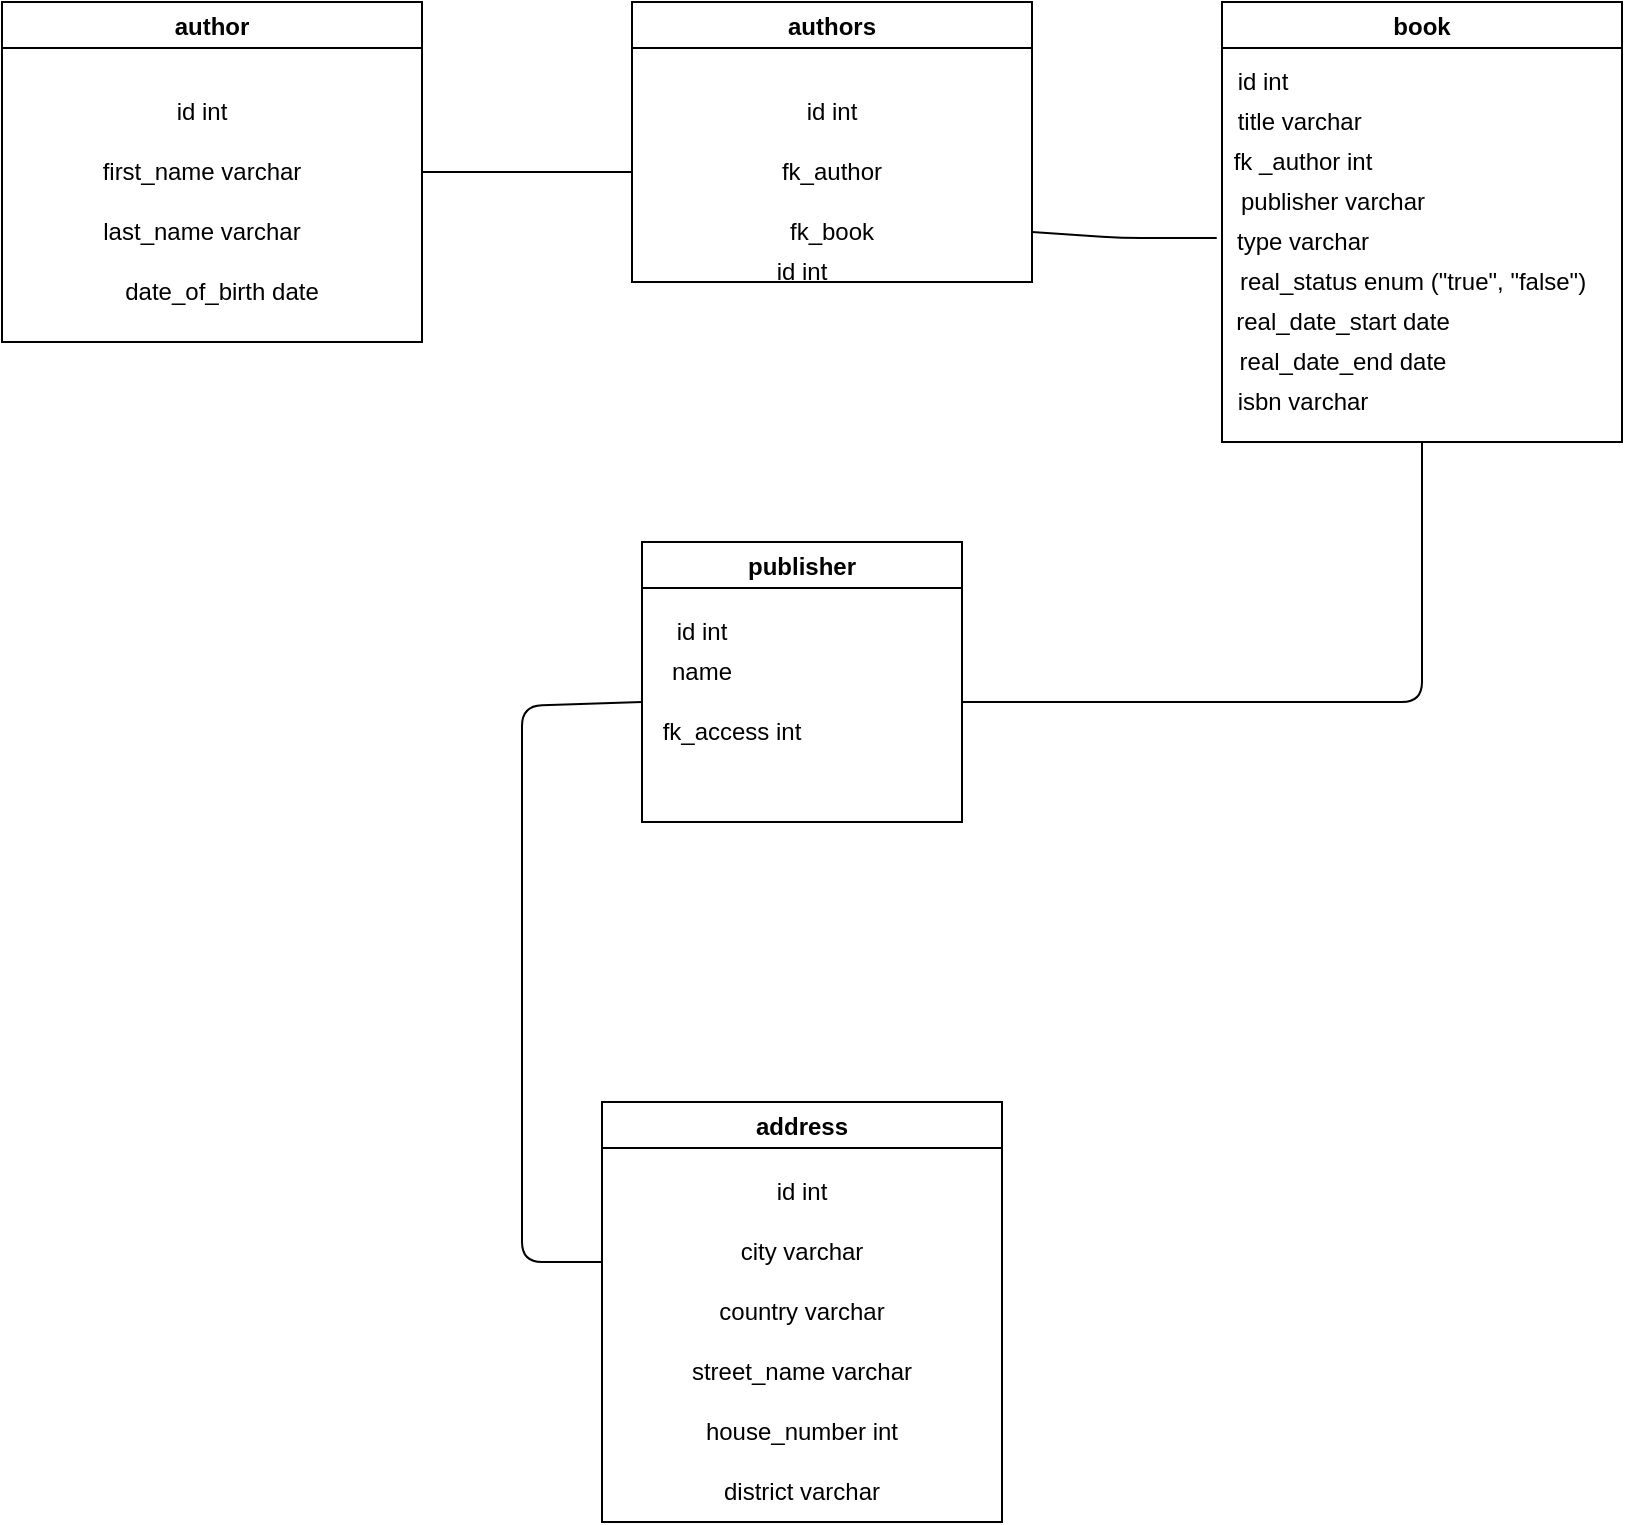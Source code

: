 <mxfile>
    <diagram id="Tr8XEaFVft_803PM-nHQ" name="Page-1">
        <mxGraphModel dx="1527" dy="1155" grid="1" gridSize="10" guides="1" tooltips="1" connect="1" arrows="1" fold="1" page="1" pageScale="1" pageWidth="850" pageHeight="1100" math="0" shadow="0">
            <root>
                <mxCell id="0"/>
                <mxCell id="1" parent="0"/>
                <mxCell id="12" value="book" style="swimlane;" vertex="1" parent="1">
                    <mxGeometry x="620" y="50" width="200" height="220" as="geometry"/>
                </mxCell>
                <mxCell id="13" value="id int" style="text;html=1;align=center;verticalAlign=middle;resizable=0;points=[];autosize=1;strokeColor=none;fillColor=none;" vertex="1" parent="12">
                    <mxGeometry y="30" width="40" height="20" as="geometry"/>
                </mxCell>
                <mxCell id="21" value="real_date_start date" style="text;html=1;align=center;verticalAlign=middle;resizable=0;points=[];autosize=1;strokeColor=none;fillColor=none;" vertex="1" parent="12">
                    <mxGeometry y="150" width="120" height="20" as="geometry"/>
                </mxCell>
                <mxCell id="20" value="type varchar" style="text;html=1;align=center;verticalAlign=middle;resizable=0;points=[];autosize=1;strokeColor=none;fillColor=none;" vertex="1" parent="12">
                    <mxGeometry y="110" width="80" height="20" as="geometry"/>
                </mxCell>
                <mxCell id="19" value="title varchar&amp;nbsp;" style="text;html=1;align=center;verticalAlign=middle;resizable=0;points=[];autosize=1;strokeColor=none;fillColor=none;" vertex="1" parent="12">
                    <mxGeometry y="50" width="80" height="20" as="geometry"/>
                </mxCell>
                <mxCell id="18" value="real_status enum (&quot;true&quot;, &quot;false&quot;)" style="text;html=1;align=center;verticalAlign=middle;resizable=0;points=[];autosize=1;strokeColor=none;fillColor=none;" vertex="1" parent="12">
                    <mxGeometry y="130" width="190" height="20" as="geometry"/>
                </mxCell>
                <mxCell id="17" value="real_date_end date" style="text;html=1;align=center;verticalAlign=middle;resizable=0;points=[];autosize=1;strokeColor=none;fillColor=none;" vertex="1" parent="12">
                    <mxGeometry y="170" width="120" height="20" as="geometry"/>
                </mxCell>
                <mxCell id="16" value="publisher varchar" style="text;html=1;align=center;verticalAlign=middle;resizable=0;points=[];autosize=1;strokeColor=none;fillColor=none;" vertex="1" parent="12">
                    <mxGeometry y="90" width="110" height="20" as="geometry"/>
                </mxCell>
                <mxCell id="15" value="fk _author int" style="text;html=1;align=center;verticalAlign=middle;resizable=0;points=[];autosize=1;strokeColor=none;fillColor=none;" vertex="1" parent="12">
                    <mxGeometry y="70" width="80" height="20" as="geometry"/>
                </mxCell>
                <mxCell id="27" value="isbn varchar" style="text;html=1;align=center;verticalAlign=middle;resizable=0;points=[];autosize=1;strokeColor=none;fillColor=none;" vertex="1" parent="12">
                    <mxGeometry y="190" width="80" height="20" as="geometry"/>
                </mxCell>
                <mxCell id="28" value="publisher" style="swimlane;" vertex="1" parent="1">
                    <mxGeometry x="330" y="320" width="160" height="140" as="geometry"/>
                </mxCell>
                <mxCell id="29" value="id int" style="text;html=1;strokeColor=none;fillColor=none;align=center;verticalAlign=middle;whiteSpace=wrap;rounded=0;" vertex="1" parent="28">
                    <mxGeometry y="30" width="60" height="30" as="geometry"/>
                </mxCell>
                <mxCell id="31" value="fk_access int" style="text;html=1;strokeColor=none;fillColor=none;align=center;verticalAlign=middle;whiteSpace=wrap;rounded=0;" vertex="1" parent="28">
                    <mxGeometry y="80" width="90" height="30" as="geometry"/>
                </mxCell>
                <mxCell id="30" value="name" style="text;html=1;strokeColor=none;fillColor=none;align=center;verticalAlign=middle;whiteSpace=wrap;rounded=0;" vertex="1" parent="28">
                    <mxGeometry y="50" width="60" height="30" as="geometry"/>
                </mxCell>
                <mxCell id="36" value="address" style="swimlane;" vertex="1" parent="1">
                    <mxGeometry x="310" y="600" width="200" height="210" as="geometry"/>
                </mxCell>
                <mxCell id="37" value="id int" style="text;html=1;strokeColor=none;fillColor=none;align=center;verticalAlign=middle;whiteSpace=wrap;rounded=0;" vertex="1" parent="36">
                    <mxGeometry y="30" width="200" height="30" as="geometry"/>
                </mxCell>
                <mxCell id="39" value="country varchar" style="text;html=1;strokeColor=none;fillColor=none;align=center;verticalAlign=middle;whiteSpace=wrap;rounded=0;" vertex="1" parent="36">
                    <mxGeometry y="90" width="200" height="30" as="geometry"/>
                </mxCell>
                <mxCell id="38" value="city varchar" style="text;html=1;strokeColor=none;fillColor=none;align=center;verticalAlign=middle;whiteSpace=wrap;rounded=0;" vertex="1" parent="36">
                    <mxGeometry y="60" width="200" height="30" as="geometry"/>
                </mxCell>
                <mxCell id="41" value="street_name varchar" style="text;html=1;strokeColor=none;fillColor=none;align=center;verticalAlign=middle;whiteSpace=wrap;rounded=0;" vertex="1" parent="36">
                    <mxGeometry y="120" width="200" height="30" as="geometry"/>
                </mxCell>
                <mxCell id="42" value="house_number int" style="text;html=1;strokeColor=none;fillColor=none;align=center;verticalAlign=middle;whiteSpace=wrap;rounded=0;" vertex="1" parent="36">
                    <mxGeometry y="150" width="200" height="30" as="geometry"/>
                </mxCell>
                <mxCell id="44" value="district varchar" style="text;html=1;strokeColor=none;fillColor=none;align=center;verticalAlign=middle;whiteSpace=wrap;rounded=0;" vertex="1" parent="36">
                    <mxGeometry y="180" width="200" height="30" as="geometry"/>
                </mxCell>
                <mxCell id="45" value="authors" style="swimlane;" vertex="1" parent="1">
                    <mxGeometry x="325" y="50" width="200" height="140" as="geometry"/>
                </mxCell>
                <mxCell id="46" value="id int&lt;span style=&quot;color: rgba(0 , 0 , 0 , 0) ; font-family: monospace ; font-size: 0px&quot;&gt;%3CmxGraphModel%3E%3Croot%3E%3CmxCell%20id%3D%220%22%2F%3E%3CmxCell%20id%3D%221%22%20parent%3D%220%22%2F%3E%3CmxCell%20id%3D%222%22%20value%3D%22house_number%20int%22%20style%3D%22text%3Bhtml%3D1%3BstrokeColor%3Dnone%3BfillColor%3Dnone%3Balign%3Dcenter%3BverticalAlign%3Dmiddle%3BwhiteSpace%3Dwrap%3Brounded%3D0%3B%22%20vertex%3D%221%22%20parent%3D%221%22%3E%3CmxGeometry%20x%3D%22250%22%20y%3D%22670%22%20width%3D%22150%22%20height%3D%2230%22%20as%3D%22geometry%22%2F%3E%3C%2FmxCell%3E%3C%2Froot%3E%3C%2FmxGraphModel%3E&lt;/span&gt;" style="text;html=1;strokeColor=none;fillColor=none;align=center;verticalAlign=middle;whiteSpace=wrap;rounded=0;" vertex="1" parent="45">
                    <mxGeometry y="40" width="200" height="30" as="geometry"/>
                </mxCell>
                <mxCell id="47" value="fk_author" style="text;html=1;strokeColor=none;fillColor=none;align=center;verticalAlign=middle;whiteSpace=wrap;rounded=0;" vertex="1" parent="45">
                    <mxGeometry y="70" width="200" height="30" as="geometry"/>
                </mxCell>
                <mxCell id="48" value="fk_book" style="text;html=1;strokeColor=none;fillColor=none;align=center;verticalAlign=middle;whiteSpace=wrap;rounded=0;" vertex="1" parent="45">
                    <mxGeometry y="100" width="200" height="30" as="geometry"/>
                </mxCell>
                <mxCell id="49" value="author" style="swimlane;" vertex="1" parent="1">
                    <mxGeometry x="10" y="50" width="210" height="170" as="geometry"/>
                </mxCell>
                <mxCell id="50" value="id int" style="text;html=1;strokeColor=none;fillColor=none;align=center;verticalAlign=middle;whiteSpace=wrap;rounded=0;" vertex="1" parent="49">
                    <mxGeometry y="40" width="200" height="30" as="geometry"/>
                </mxCell>
                <mxCell id="52" value="first_name varchar" style="text;html=1;strokeColor=none;fillColor=none;align=center;verticalAlign=middle;whiteSpace=wrap;rounded=0;" vertex="1" parent="49">
                    <mxGeometry y="70" width="200" height="30" as="geometry"/>
                </mxCell>
                <mxCell id="54" value="last_name varchar" style="text;html=1;strokeColor=none;fillColor=none;align=center;verticalAlign=middle;whiteSpace=wrap;rounded=0;" vertex="1" parent="49">
                    <mxGeometry y="100" width="200" height="30" as="geometry"/>
                </mxCell>
                <mxCell id="55" value="date_of_birth date" style="text;html=1;strokeColor=none;fillColor=none;align=center;verticalAlign=middle;whiteSpace=wrap;rounded=0;" vertex="1" parent="49">
                    <mxGeometry x="10" y="130" width="200" height="30" as="geometry"/>
                </mxCell>
                <mxCell id="51" value="id int&lt;span style=&quot;color: rgba(0 , 0 , 0 , 0) ; font-family: monospace ; font-size: 0px&quot;&gt;%3CmxGraphModel%3E%3Croot%3E%3CmxCell%20id%3D%220%22%2F%3E%3CmxCell%20id%3D%221%22%20parent%3D%220%22%2F%3E%3CmxCell%20id%3D%222%22%20value%3D%22house_number%20int%22%20style%3D%22text%3Bhtml%3D1%3BstrokeColor%3Dnone%3BfillColor%3Dnone%3Balign%3Dcenter%3BverticalAlign%3Dmiddle%3BwhiteSpace%3Dwrap%3Brounded%3D0%3B%22%20vertex%3D%221%22%20parent%3D%221%22%3E%3CmxGeometry%20x%3D%22250%22%20y%3D%22670%22%20width%3D%22150%22%20height%3D%2230%22%20as%3D%22geometry%22%2F%3E%3C%2FmxCell%3E%3C%2Froot%3E%3C%2FmxGraphModel%3E&lt;/span&gt;" style="text;html=1;strokeColor=none;fillColor=none;align=center;verticalAlign=middle;whiteSpace=wrap;rounded=0;" vertex="1" parent="1">
                    <mxGeometry x="310" y="170" width="200" height="30" as="geometry"/>
                </mxCell>
                <mxCell id="56" value="" style="endArrow=none;html=1;entryX=0;entryY=1;entryDx=0;entryDy=0;" edge="1" parent="1" target="30">
                    <mxGeometry width="50" height="50" relative="1" as="geometry">
                        <mxPoint x="310" y="680" as="sourcePoint"/>
                        <mxPoint x="270" y="370" as="targetPoint"/>
                        <Array as="points">
                            <mxPoint x="270" y="680"/>
                            <mxPoint x="270" y="580"/>
                            <mxPoint x="270" y="480"/>
                            <mxPoint x="270" y="402"/>
                        </Array>
                    </mxGeometry>
                </mxCell>
                <mxCell id="58" value="" style="endArrow=none;html=1;entryX=0.5;entryY=1;entryDx=0;entryDy=0;" edge="1" parent="1" target="12">
                    <mxGeometry width="50" height="50" relative="1" as="geometry">
                        <mxPoint x="490" y="400" as="sourcePoint"/>
                        <mxPoint x="490" y="270" as="targetPoint"/>
                        <Array as="points">
                            <mxPoint x="720" y="400"/>
                        </Array>
                    </mxGeometry>
                </mxCell>
                <mxCell id="59" value="" style="endArrow=none;html=1;entryX=-0.024;entryY=1.399;entryDx=0;entryDy=0;entryPerimeter=0;exitX=1;exitY=0.5;exitDx=0;exitDy=0;" edge="1" parent="1" source="48" target="16">
                    <mxGeometry width="50" height="50" relative="1" as="geometry">
                        <mxPoint x="440" y="320" as="sourcePoint"/>
                        <mxPoint x="490" y="270" as="targetPoint"/>
                        <Array as="points">
                            <mxPoint x="570" y="168"/>
                        </Array>
                    </mxGeometry>
                </mxCell>
                <mxCell id="60" value="" style="endArrow=none;html=1;exitX=1;exitY=0.5;exitDx=0;exitDy=0;entryX=0;entryY=0.5;entryDx=0;entryDy=0;" edge="1" parent="1" source="49" target="47">
                    <mxGeometry width="50" height="50" relative="1" as="geometry">
                        <mxPoint x="440" y="320" as="sourcePoint"/>
                        <mxPoint x="490" y="270" as="targetPoint"/>
                    </mxGeometry>
                </mxCell>
            </root>
        </mxGraphModel>
    </diagram>
</mxfile>